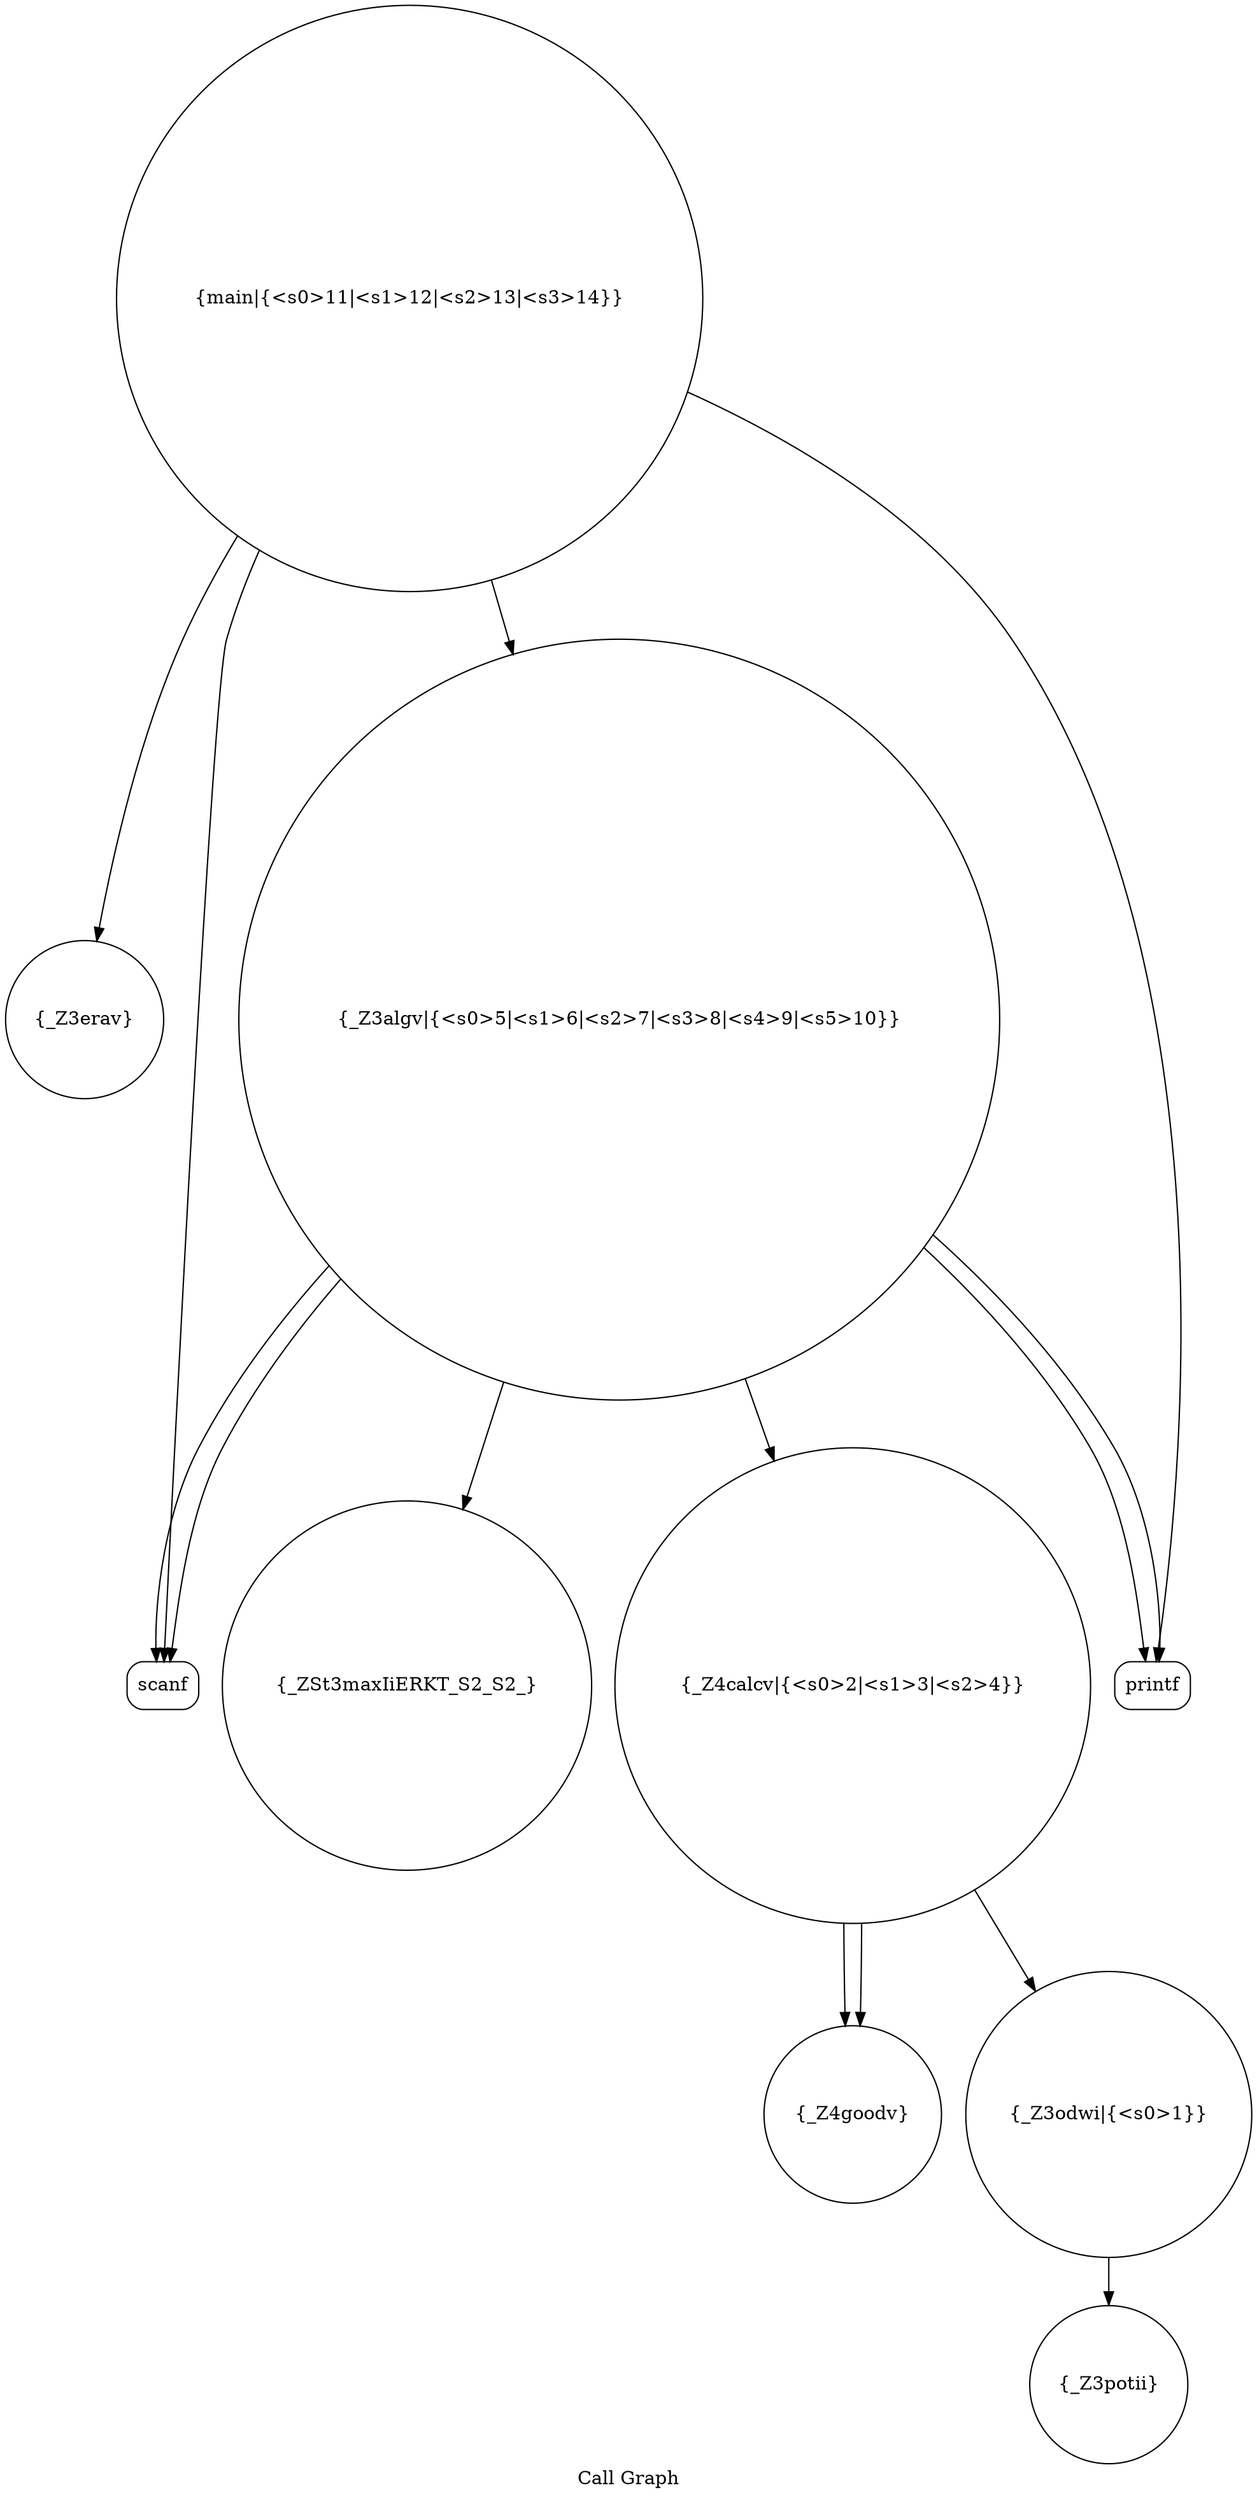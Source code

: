digraph "Call Graph" {
	label="Call Graph";

	Node0x561083a713e0 [shape=record,shape=circle,label="{_Z3potii}"];
	Node0x561083a71b70 [shape=record,shape=circle,label="{_ZSt3maxIiERKT_S2_S2_}"];
	Node0x561083a718f0 [shape=record,shape=circle,label="{_Z4goodv}"];
	Node0x561083a71c70 [shape=record,shape=circle,label="{main|{<s0>11|<s1>12|<s2>13|<s3>14}}"];
	Node0x561083a71c70:s0 -> Node0x561083a719f0[color=black];
	Node0x561083a71c70:s1 -> Node0x561083a71af0[color=black];
	Node0x561083a71c70:s2 -> Node0x561083a71bf0[color=black];
	Node0x561083a71c70:s3 -> Node0x561083a71a70[color=black];
	Node0x561083a719f0 [shape=record,shape=circle,label="{_Z3erav}"];
	Node0x561083a71af0 [shape=record,shape=Mrecord,label="{scanf}"];
	Node0x561083a71870 [shape=record,shape=circle,label="{_Z3odwi|{<s0>1}}"];
	Node0x561083a71870:s0 -> Node0x561083a713e0[color=black];
	Node0x561083a71bf0 [shape=record,shape=Mrecord,label="{printf}"];
	Node0x561083a71970 [shape=record,shape=circle,label="{_Z4calcv|{<s0>2|<s1>3|<s2>4}}"];
	Node0x561083a71970:s0 -> Node0x561083a718f0[color=black];
	Node0x561083a71970:s1 -> Node0x561083a71870[color=black];
	Node0x561083a71970:s2 -> Node0x561083a718f0[color=black];
	Node0x561083a71a70 [shape=record,shape=circle,label="{_Z3algv|{<s0>5|<s1>6|<s2>7|<s3>8|<s4>9|<s5>10}}"];
	Node0x561083a71a70:s0 -> Node0x561083a71af0[color=black];
	Node0x561083a71a70:s1 -> Node0x561083a71af0[color=black];
	Node0x561083a71a70:s2 -> Node0x561083a71b70[color=black];
	Node0x561083a71a70:s3 -> Node0x561083a71970[color=black];
	Node0x561083a71a70:s4 -> Node0x561083a71bf0[color=black];
	Node0x561083a71a70:s5 -> Node0x561083a71bf0[color=black];
}
